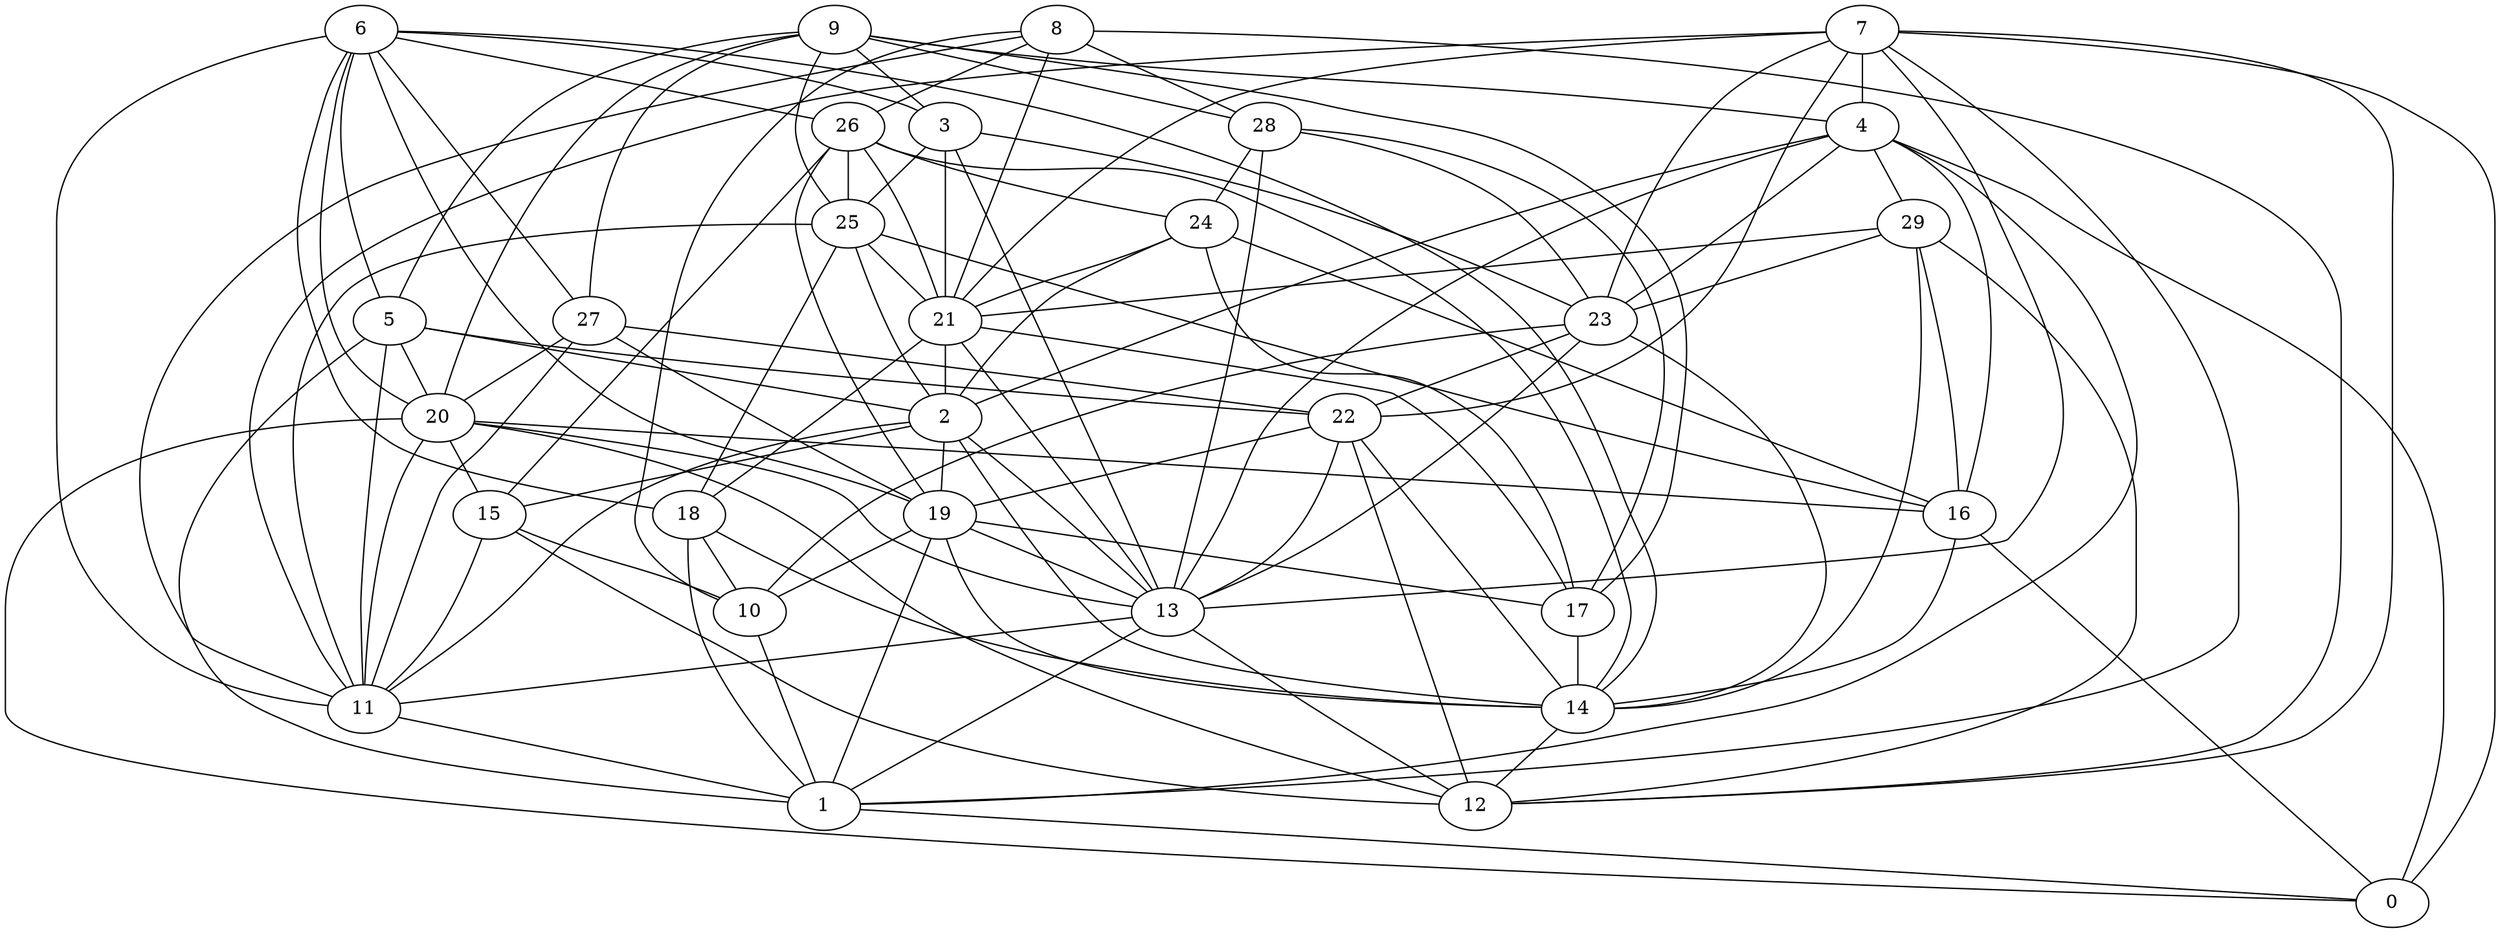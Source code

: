 digraph GG_graph {

subgraph G_graph {
edge [color = black]
"19" -> "1" [dir = none]
"19" -> "14" [dir = none]
"19" -> "10" [dir = none]
"26" -> "14" [dir = none]
"26" -> "15" [dir = none]
"26" -> "24" [dir = none]
"26" -> "21" [dir = none]
"26" -> "19" [dir = none]
"14" -> "12" [dir = none]
"29" -> "14" [dir = none]
"29" -> "16" [dir = none]
"29" -> "23" [dir = none]
"29" -> "21" [dir = none]
"15" -> "12" [dir = none]
"15" -> "11" [dir = none]
"28" -> "24" [dir = none]
"28" -> "13" [dir = none]
"28" -> "23" [dir = none]
"28" -> "17" [dir = none]
"9" -> "25" [dir = none]
"9" -> "5" [dir = none]
"9" -> "3" [dir = none]
"9" -> "17" [dir = none]
"9" -> "28" [dir = none]
"9" -> "20" [dir = none]
"22" -> "14" [dir = none]
"22" -> "13" [dir = none]
"22" -> "19" [dir = none]
"17" -> "14" [dir = none]
"20" -> "0" [dir = none]
"20" -> "12" [dir = none]
"20" -> "11" [dir = none]
"20" -> "13" [dir = none]
"24" -> "17" [dir = none]
"24" -> "21" [dir = none]
"24" -> "16" [dir = none]
"11" -> "1" [dir = none]
"18" -> "10" [dir = none]
"18" -> "14" [dir = none]
"18" -> "1" [dir = none]
"7" -> "13" [dir = none]
"7" -> "22" [dir = none]
"7" -> "23" [dir = none]
"7" -> "1" [dir = none]
"7" -> "4" [dir = none]
"7" -> "21" [dir = none]
"7" -> "0" [dir = none]
"10" -> "1" [dir = none]
"27" -> "22" [dir = none]
"27" -> "11" [dir = none]
"16" -> "14" [dir = none]
"16" -> "0" [dir = none]
"6" -> "11" [dir = none]
"6" -> "27" [dir = none]
"6" -> "14" [dir = none]
"6" -> "19" [dir = none]
"6" -> "26" [dir = none]
"6" -> "3" [dir = none]
"6" -> "5" [dir = none]
"6" -> "18" [dir = none]
"3" -> "21" [dir = none]
"3" -> "13" [dir = none]
"3" -> "25" [dir = none]
"3" -> "23" [dir = none]
"8" -> "28" [dir = none]
"8" -> "21" [dir = none]
"8" -> "10" [dir = none]
"4" -> "16" [dir = none]
"4" -> "2" [dir = none]
"4" -> "23" [dir = none]
"4" -> "29" [dir = none]
"4" -> "0" [dir = none]
"21" -> "18" [dir = none]
"21" -> "2" [dir = none]
"21" -> "17" [dir = none]
"23" -> "14" [dir = none]
"23" -> "10" [dir = none]
"23" -> "13" [dir = none]
"2" -> "15" [dir = none]
"2" -> "14" [dir = none]
"2" -> "11" [dir = none]
"25" -> "21" [dir = none]
"25" -> "2" [dir = none]
"5" -> "20" [dir = none]
"5" -> "22" [dir = none]
"5" -> "2" [dir = none]
"5" -> "11" [dir = none]
"8" -> "11" [dir = none]
"4" -> "1" [dir = none]
"19" -> "17" [dir = none]
"9" -> "27" [dir = none]
"27" -> "20" [dir = none]
"13" -> "11" [dir = none]
"21" -> "13" [dir = none]
"27" -> "19" [dir = none]
"13" -> "1" [dir = none]
"8" -> "26" [dir = none]
"19" -> "13" [dir = none]
"25" -> "16" [dir = none]
"6" -> "20" [dir = none]
"23" -> "22" [dir = none]
"24" -> "2" [dir = none]
"1" -> "0" [dir = none]
"25" -> "18" [dir = none]
"15" -> "10" [dir = none]
"20" -> "16" [dir = none]
"22" -> "12" [dir = none]
"7" -> "12" [dir = none]
"25" -> "11" [dir = none]
"2" -> "19" [dir = none]
"13" -> "12" [dir = none]
"5" -> "1" [dir = none]
"2" -> "13" [dir = none]
"4" -> "13" [dir = none]
"9" -> "4" [dir = none]
"20" -> "15" [dir = none]
"26" -> "25" [dir = none]
"8" -> "12" [dir = none]
"29" -> "12" [dir = none]
"7" -> "11" [dir = none]
}

}
